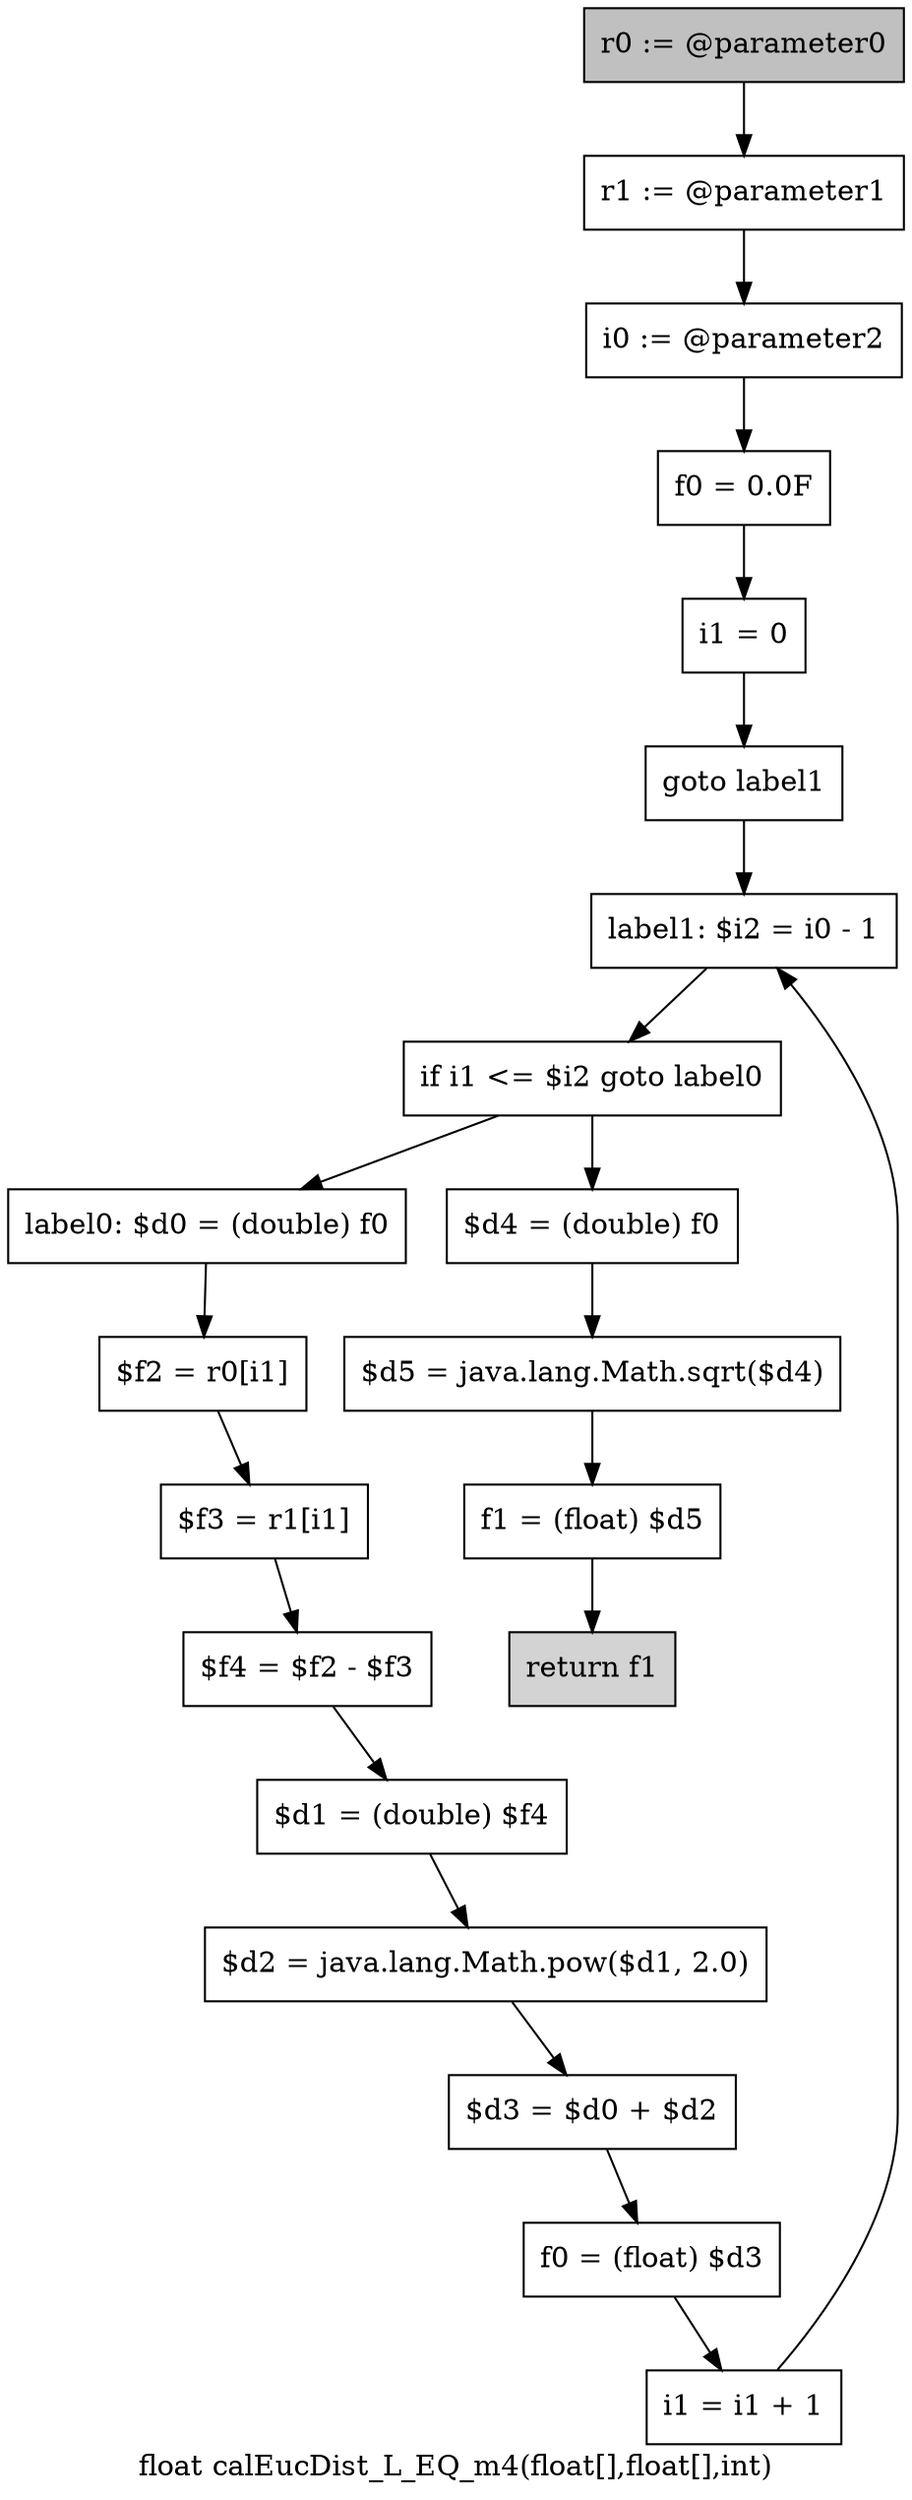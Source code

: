 digraph "float calEucDist_L_EQ_m4(float[],float[],int)" {
    label="float calEucDist_L_EQ_m4(float[],float[],int)";
    node [shape=box];
    "0" [style=filled,fillcolor=gray,label="r0 := @parameter0",];
    "1" [label="r1 := @parameter1",];
    "0"->"1";
    "2" [label="i0 := @parameter2",];
    "1"->"2";
    "3" [label="f0 = 0.0F",];
    "2"->"3";
    "4" [label="i1 = 0",];
    "3"->"4";
    "5" [label="goto label1",];
    "4"->"5";
    "15" [label="label1: $i2 = i0 - 1",];
    "5"->"15";
    "6" [label="label0: $d0 = (double) f0",];
    "7" [label="$f2 = r0[i1]",];
    "6"->"7";
    "8" [label="$f3 = r1[i1]",];
    "7"->"8";
    "9" [label="$f4 = $f2 - $f3",];
    "8"->"9";
    "10" [label="$d1 = (double) $f4",];
    "9"->"10";
    "11" [label="$d2 = java.lang.Math.pow($d1, 2.0)",];
    "10"->"11";
    "12" [label="$d3 = $d0 + $d2",];
    "11"->"12";
    "13" [label="f0 = (float) $d3",];
    "12"->"13";
    "14" [label="i1 = i1 + 1",];
    "13"->"14";
    "14"->"15";
    "16" [label="if i1 <= $i2 goto label0",];
    "15"->"16";
    "16"->"6";
    "17" [label="$d4 = (double) f0",];
    "16"->"17";
    "18" [label="$d5 = java.lang.Math.sqrt($d4)",];
    "17"->"18";
    "19" [label="f1 = (float) $d5",];
    "18"->"19";
    "20" [style=filled,fillcolor=lightgray,label="return f1",];
    "19"->"20";
}
